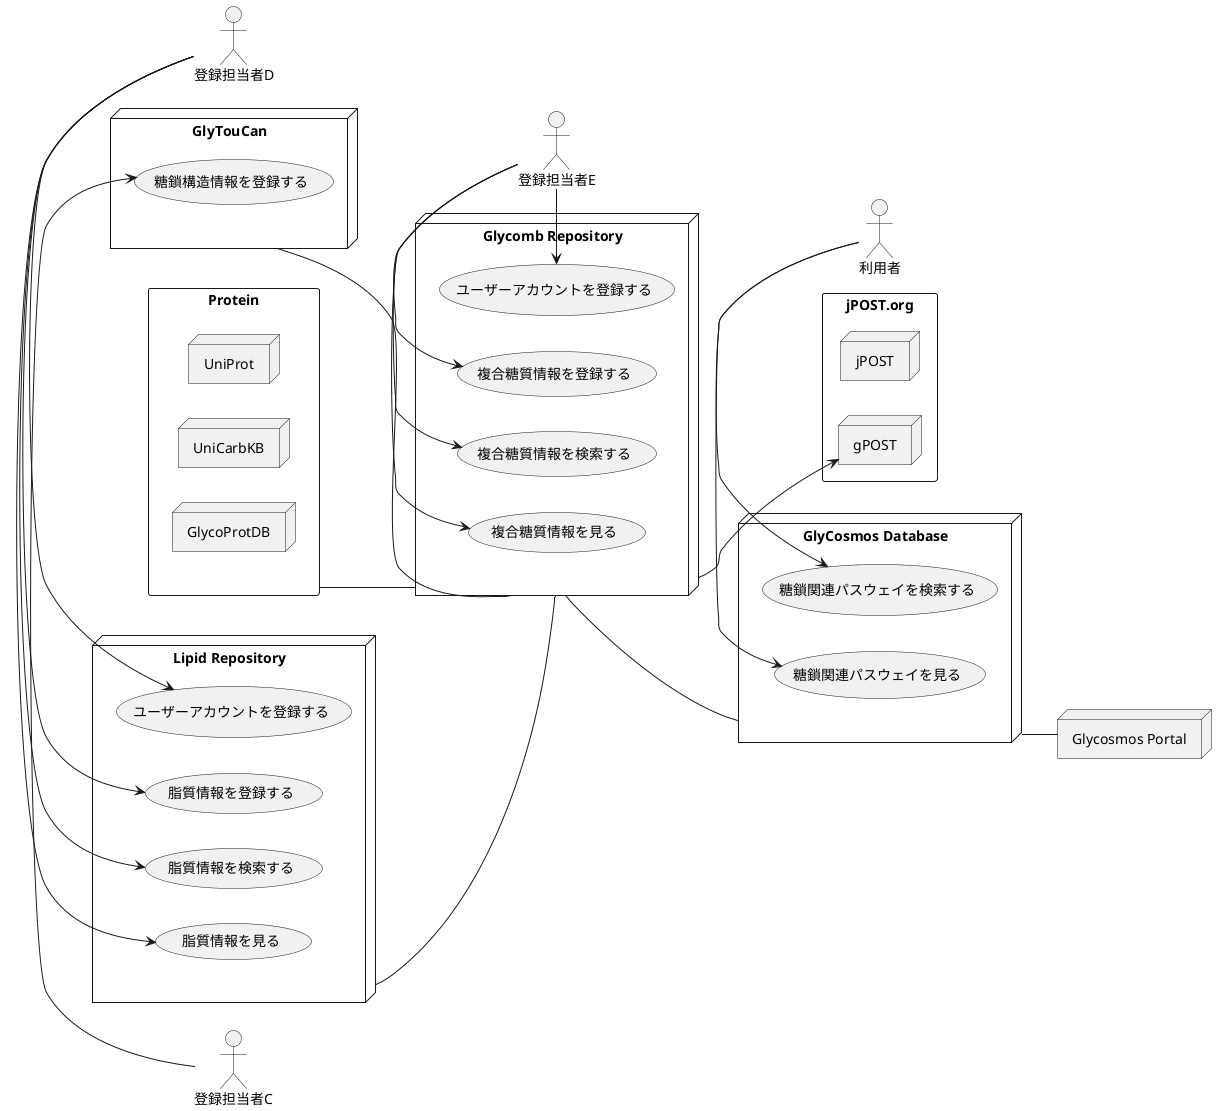 @startuml

'actor'
actor 登録担当者C
actor 登録担当者D
actor 登録担当者E
actor 利用者
'actor 管理者

left to right direction

node "GlyTouCan" as glytoucan {
登録担当者C-right-> (糖鎖構造情報を登録する)
}

node "Glycomb Repository" as glycomb {
usecase (ユーザーアカウントを登録する) as userAccount
登録担当者E -right-> userAccount
登録担当者E -right-> (複合糖質情報を登録する)
登録担当者E -right-> (複合糖質情報を検索する)
登録担当者E -right-> (複合糖質情報を見る)
}

rectangle "jPOST.org" as jpostorg {
  node "jPOST" as jpost {
  }
  node "gPOST" as gpost {
  }
}

rectangle "Protein" as protein {
  node "UniProt" as uniprot {
  }

  node "UniCarbKB" as unicarbkb {
  }

  node "GlycoProtDB" as glycoprotdb {
  }
}

node "Lipid Repository" as lipidr {
usecase (ユーザーアカウントを登録する) as userLipidR
登録担当者D -right-> userLipidR
登録担当者D -right->  (脂質情報を登録する)
登録担当者D -right->  (脂質情報を検索する)
登録担当者D -right->  (脂質情報を見る)
}

node "GlyCosmos Database" as glycosmosdb {
利用者 -right-> (糖鎖関連パスウェイを検索する)
利用者 -right-> (糖鎖関連パスウェイを見る)
}

node "Glycosmos Portal" as glycosmosp {
}

'LINKING'
protein -- glycomb
'gpost <-- glycomb
glycomb --> gpost
glytoucan -- glycomb
lipidr -- glycomb
glycomb -- glycosmosdb
glycosmosdb -- glycosmosp


@enduml
